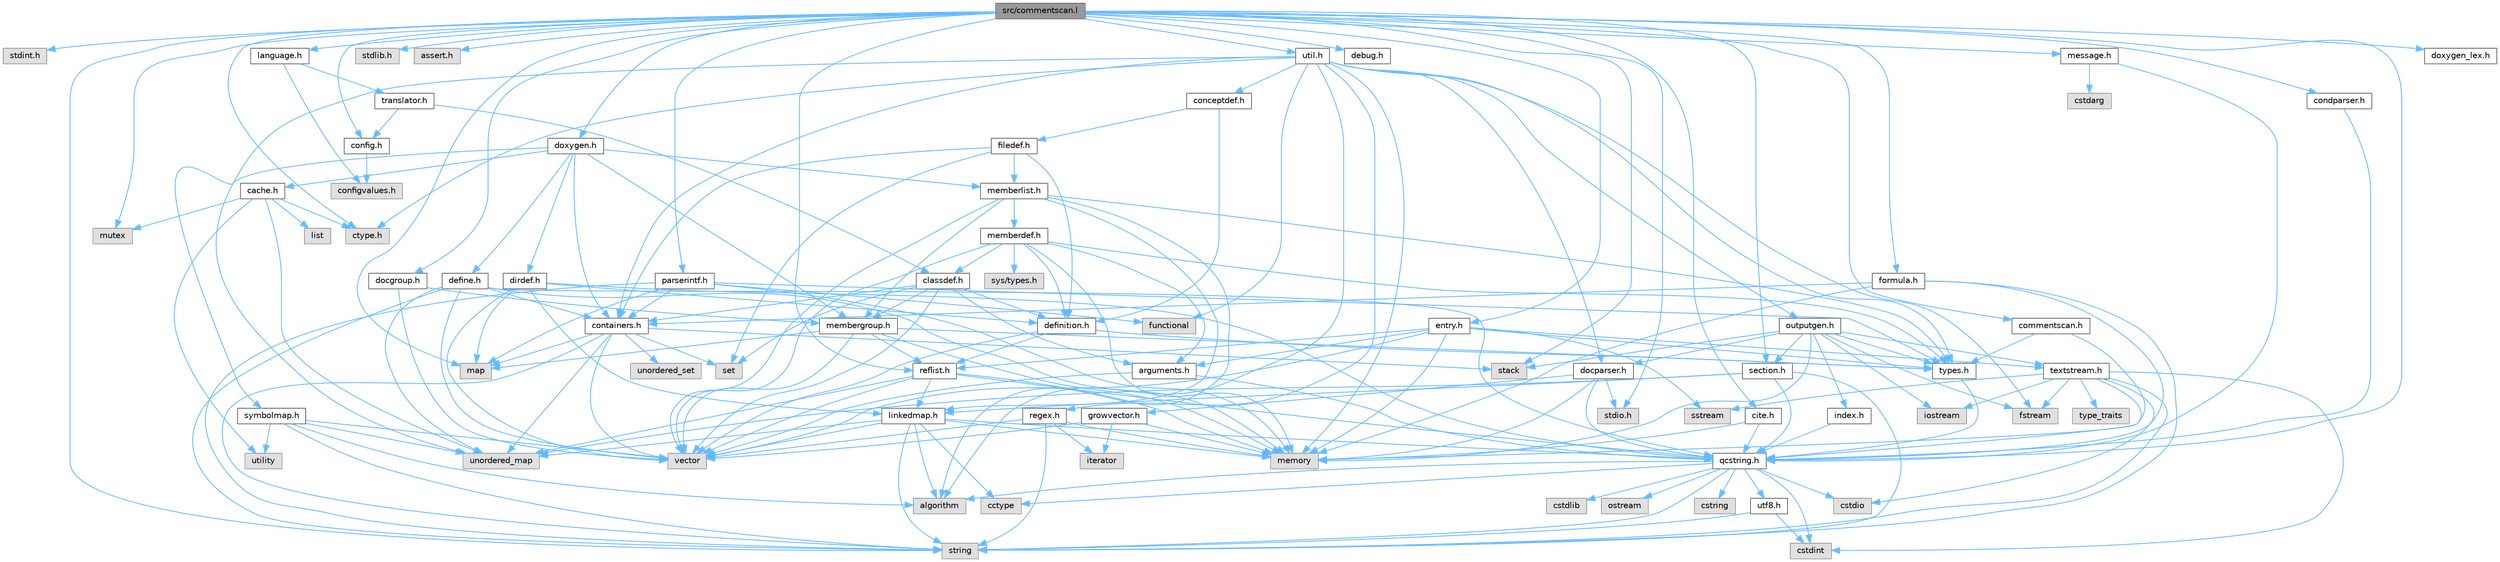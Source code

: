 digraph "src/commentscan.l"
{
 // INTERACTIVE_SVG=YES
 // LATEX_PDF_SIZE
  bgcolor="transparent";
  edge [fontname=Helvetica,fontsize=10,labelfontname=Helvetica,labelfontsize=10];
  node [fontname=Helvetica,fontsize=10,shape=box,height=0.2,width=0.4];
  Node1 [label="src/commentscan.l",height=0.2,width=0.4,color="gray40", fillcolor="grey60", style="filled", fontcolor="black",tooltip=" "];
  Node1 -> Node2 [color="steelblue1",style="solid"];
  Node2 [label="stdint.h",height=0.2,width=0.4,color="grey60", fillcolor="#E0E0E0", style="filled",tooltip=" "];
  Node1 -> Node3 [color="steelblue1",style="solid"];
  Node3 [label="map",height=0.2,width=0.4,color="grey60", fillcolor="#E0E0E0", style="filled",tooltip=" "];
  Node1 -> Node4 [color="steelblue1",style="solid"];
  Node4 [label="stack",height=0.2,width=0.4,color="grey60", fillcolor="#E0E0E0", style="filled",tooltip=" "];
  Node1 -> Node5 [color="steelblue1",style="solid"];
  Node5 [label="string",height=0.2,width=0.4,color="grey60", fillcolor="#E0E0E0", style="filled",tooltip=" "];
  Node1 -> Node6 [color="steelblue1",style="solid"];
  Node6 [label="mutex",height=0.2,width=0.4,color="grey60", fillcolor="#E0E0E0", style="filled",tooltip=" "];
  Node1 -> Node7 [color="steelblue1",style="solid"];
  Node7 [label="stdio.h",height=0.2,width=0.4,color="grey60", fillcolor="#E0E0E0", style="filled",tooltip=" "];
  Node1 -> Node8 [color="steelblue1",style="solid"];
  Node8 [label="stdlib.h",height=0.2,width=0.4,color="grey60", fillcolor="#E0E0E0", style="filled",tooltip=" "];
  Node1 -> Node9 [color="steelblue1",style="solid"];
  Node9 [label="assert.h",height=0.2,width=0.4,color="grey60", fillcolor="#E0E0E0", style="filled",tooltip=" "];
  Node1 -> Node10 [color="steelblue1",style="solid"];
  Node10 [label="ctype.h",height=0.2,width=0.4,color="grey60", fillcolor="#E0E0E0", style="filled",tooltip=" "];
  Node1 -> Node11 [color="steelblue1",style="solid"];
  Node11 [label="qcstring.h",height=0.2,width=0.4,color="grey40", fillcolor="white", style="filled",URL="$d7/d5c/qcstring_8h.html",tooltip=" "];
  Node11 -> Node5 [color="steelblue1",style="solid"];
  Node11 -> Node12 [color="steelblue1",style="solid"];
  Node12 [label="algorithm",height=0.2,width=0.4,color="grey60", fillcolor="#E0E0E0", style="filled",tooltip=" "];
  Node11 -> Node13 [color="steelblue1",style="solid"];
  Node13 [label="cctype",height=0.2,width=0.4,color="grey60", fillcolor="#E0E0E0", style="filled",tooltip=" "];
  Node11 -> Node14 [color="steelblue1",style="solid"];
  Node14 [label="cstring",height=0.2,width=0.4,color="grey60", fillcolor="#E0E0E0", style="filled",tooltip=" "];
  Node11 -> Node15 [color="steelblue1",style="solid"];
  Node15 [label="cstdio",height=0.2,width=0.4,color="grey60", fillcolor="#E0E0E0", style="filled",tooltip=" "];
  Node11 -> Node16 [color="steelblue1",style="solid"];
  Node16 [label="cstdlib",height=0.2,width=0.4,color="grey60", fillcolor="#E0E0E0", style="filled",tooltip=" "];
  Node11 -> Node17 [color="steelblue1",style="solid"];
  Node17 [label="cstdint",height=0.2,width=0.4,color="grey60", fillcolor="#E0E0E0", style="filled",tooltip=" "];
  Node11 -> Node18 [color="steelblue1",style="solid"];
  Node18 [label="ostream",height=0.2,width=0.4,color="grey60", fillcolor="#E0E0E0", style="filled",tooltip=" "];
  Node11 -> Node19 [color="steelblue1",style="solid"];
  Node19 [label="utf8.h",height=0.2,width=0.4,color="grey40", fillcolor="white", style="filled",URL="$db/d7c/utf8_8h.html",tooltip="Various UTF8 related helper functions."];
  Node19 -> Node17 [color="steelblue1",style="solid"];
  Node19 -> Node5 [color="steelblue1",style="solid"];
  Node1 -> Node20 [color="steelblue1",style="solid"];
  Node20 [label="cite.h",height=0.2,width=0.4,color="grey40", fillcolor="white", style="filled",URL="$d7/d69/cite_8h.html",tooltip=" "];
  Node20 -> Node21 [color="steelblue1",style="solid"];
  Node21 [label="memory",height=0.2,width=0.4,color="grey60", fillcolor="#E0E0E0", style="filled",tooltip=" "];
  Node20 -> Node11 [color="steelblue1",style="solid"];
  Node1 -> Node22 [color="steelblue1",style="solid"];
  Node22 [label="commentscan.h",height=0.2,width=0.4,color="grey40", fillcolor="white", style="filled",URL="$db/d0d/commentscan_8h.html",tooltip="Interface for the comment block scanner."];
  Node22 -> Node21 [color="steelblue1",style="solid"];
  Node22 -> Node23 [color="steelblue1",style="solid"];
  Node23 [label="types.h",height=0.2,width=0.4,color="grey40", fillcolor="white", style="filled",URL="$d9/d49/types_8h.html",tooltip="This file contains a number of basic enums and types."];
  Node23 -> Node11 [color="steelblue1",style="solid"];
  Node1 -> Node24 [color="steelblue1",style="solid"];
  Node24 [label="condparser.h",height=0.2,width=0.4,color="grey40", fillcolor="white", style="filled",URL="$d7/d6f/condparser_8h.html",tooltip=" "];
  Node24 -> Node11 [color="steelblue1",style="solid"];
  Node1 -> Node25 [color="steelblue1",style="solid"];
  Node25 [label="config.h",height=0.2,width=0.4,color="grey40", fillcolor="white", style="filled",URL="$db/d16/config_8h.html",tooltip=" "];
  Node25 -> Node26 [color="steelblue1",style="solid"];
  Node26 [label="configvalues.h",height=0.2,width=0.4,color="grey60", fillcolor="#E0E0E0", style="filled",tooltip=" "];
  Node1 -> Node27 [color="steelblue1",style="solid"];
  Node27 [label="debug.h",height=0.2,width=0.4,color="grey40", fillcolor="white", style="filled",URL="$db/d16/debug_8h.html",tooltip=" "];
  Node1 -> Node28 [color="steelblue1",style="solid"];
  Node28 [label="docgroup.h",height=0.2,width=0.4,color="grey40", fillcolor="white", style="filled",URL="$d4/d32/docgroup_8h.html",tooltip=" "];
  Node28 -> Node29 [color="steelblue1",style="solid"];
  Node29 [label="vector",height=0.2,width=0.4,color="grey60", fillcolor="#E0E0E0", style="filled",tooltip=" "];
  Node28 -> Node30 [color="steelblue1",style="solid"];
  Node30 [label="membergroup.h",height=0.2,width=0.4,color="grey40", fillcolor="white", style="filled",URL="$d9/d11/membergroup_8h.html",tooltip=" "];
  Node30 -> Node29 [color="steelblue1",style="solid"];
  Node30 -> Node3 [color="steelblue1",style="solid"];
  Node30 -> Node21 [color="steelblue1",style="solid"];
  Node30 -> Node23 [color="steelblue1",style="solid"];
  Node30 -> Node31 [color="steelblue1",style="solid"];
  Node31 [label="reflist.h",height=0.2,width=0.4,color="grey40", fillcolor="white", style="filled",URL="$d1/d02/reflist_8h.html",tooltip=" "];
  Node31 -> Node29 [color="steelblue1",style="solid"];
  Node31 -> Node32 [color="steelblue1",style="solid"];
  Node32 [label="unordered_map",height=0.2,width=0.4,color="grey60", fillcolor="#E0E0E0", style="filled",tooltip=" "];
  Node31 -> Node21 [color="steelblue1",style="solid"];
  Node31 -> Node11 [color="steelblue1",style="solid"];
  Node31 -> Node33 [color="steelblue1",style="solid"];
  Node33 [label="linkedmap.h",height=0.2,width=0.4,color="grey40", fillcolor="white", style="filled",URL="$da/de1/linkedmap_8h.html",tooltip=" "];
  Node33 -> Node32 [color="steelblue1",style="solid"];
  Node33 -> Node29 [color="steelblue1",style="solid"];
  Node33 -> Node21 [color="steelblue1",style="solid"];
  Node33 -> Node5 [color="steelblue1",style="solid"];
  Node33 -> Node12 [color="steelblue1",style="solid"];
  Node33 -> Node13 [color="steelblue1",style="solid"];
  Node33 -> Node11 [color="steelblue1",style="solid"];
  Node1 -> Node34 [color="steelblue1",style="solid"];
  Node34 [label="doxygen.h",height=0.2,width=0.4,color="grey40", fillcolor="white", style="filled",URL="$d1/da1/doxygen_8h.html",tooltip=" "];
  Node34 -> Node35 [color="steelblue1",style="solid"];
  Node35 [label="containers.h",height=0.2,width=0.4,color="grey40", fillcolor="white", style="filled",URL="$d5/d75/containers_8h.html",tooltip=" "];
  Node35 -> Node29 [color="steelblue1",style="solid"];
  Node35 -> Node5 [color="steelblue1",style="solid"];
  Node35 -> Node36 [color="steelblue1",style="solid"];
  Node36 [label="set",height=0.2,width=0.4,color="grey60", fillcolor="#E0E0E0", style="filled",tooltip=" "];
  Node35 -> Node3 [color="steelblue1",style="solid"];
  Node35 -> Node37 [color="steelblue1",style="solid"];
  Node37 [label="unordered_set",height=0.2,width=0.4,color="grey60", fillcolor="#E0E0E0", style="filled",tooltip=" "];
  Node35 -> Node32 [color="steelblue1",style="solid"];
  Node35 -> Node4 [color="steelblue1",style="solid"];
  Node34 -> Node30 [color="steelblue1",style="solid"];
  Node34 -> Node38 [color="steelblue1",style="solid"];
  Node38 [label="dirdef.h",height=0.2,width=0.4,color="grey40", fillcolor="white", style="filled",URL="$d6/d15/dirdef_8h.html",tooltip=" "];
  Node38 -> Node29 [color="steelblue1",style="solid"];
  Node38 -> Node3 [color="steelblue1",style="solid"];
  Node38 -> Node11 [color="steelblue1",style="solid"];
  Node38 -> Node33 [color="steelblue1",style="solid"];
  Node38 -> Node39 [color="steelblue1",style="solid"];
  Node39 [label="definition.h",height=0.2,width=0.4,color="grey40", fillcolor="white", style="filled",URL="$df/da1/definition_8h.html",tooltip=" "];
  Node39 -> Node29 [color="steelblue1",style="solid"];
  Node39 -> Node23 [color="steelblue1",style="solid"];
  Node39 -> Node31 [color="steelblue1",style="solid"];
  Node34 -> Node40 [color="steelblue1",style="solid"];
  Node40 [label="memberlist.h",height=0.2,width=0.4,color="grey40", fillcolor="white", style="filled",URL="$dd/d78/memberlist_8h.html",tooltip=" "];
  Node40 -> Node29 [color="steelblue1",style="solid"];
  Node40 -> Node12 [color="steelblue1",style="solid"];
  Node40 -> Node41 [color="steelblue1",style="solid"];
  Node41 [label="memberdef.h",height=0.2,width=0.4,color="grey40", fillcolor="white", style="filled",URL="$d4/d46/memberdef_8h.html",tooltip=" "];
  Node41 -> Node29 [color="steelblue1",style="solid"];
  Node41 -> Node21 [color="steelblue1",style="solid"];
  Node41 -> Node42 [color="steelblue1",style="solid"];
  Node42 [label="sys/types.h",height=0.2,width=0.4,color="grey60", fillcolor="#E0E0E0", style="filled",tooltip=" "];
  Node41 -> Node23 [color="steelblue1",style="solid"];
  Node41 -> Node39 [color="steelblue1",style="solid"];
  Node41 -> Node43 [color="steelblue1",style="solid"];
  Node43 [label="arguments.h",height=0.2,width=0.4,color="grey40", fillcolor="white", style="filled",URL="$df/d9b/arguments_8h.html",tooltip=" "];
  Node43 -> Node29 [color="steelblue1",style="solid"];
  Node43 -> Node11 [color="steelblue1",style="solid"];
  Node41 -> Node44 [color="steelblue1",style="solid"];
  Node44 [label="classdef.h",height=0.2,width=0.4,color="grey40", fillcolor="white", style="filled",URL="$d1/da6/classdef_8h.html",tooltip=" "];
  Node44 -> Node29 [color="steelblue1",style="solid"];
  Node44 -> Node36 [color="steelblue1",style="solid"];
  Node44 -> Node35 [color="steelblue1",style="solid"];
  Node44 -> Node39 [color="steelblue1",style="solid"];
  Node44 -> Node43 [color="steelblue1",style="solid"];
  Node44 -> Node30 [color="steelblue1",style="solid"];
  Node40 -> Node33 [color="steelblue1",style="solid"];
  Node40 -> Node23 [color="steelblue1",style="solid"];
  Node40 -> Node30 [color="steelblue1",style="solid"];
  Node34 -> Node45 [color="steelblue1",style="solid"];
  Node45 [label="define.h",height=0.2,width=0.4,color="grey40", fillcolor="white", style="filled",URL="$df/d67/define_8h.html",tooltip=" "];
  Node45 -> Node29 [color="steelblue1",style="solid"];
  Node45 -> Node21 [color="steelblue1",style="solid"];
  Node45 -> Node5 [color="steelblue1",style="solid"];
  Node45 -> Node32 [color="steelblue1",style="solid"];
  Node45 -> Node11 [color="steelblue1",style="solid"];
  Node45 -> Node35 [color="steelblue1",style="solid"];
  Node34 -> Node46 [color="steelblue1",style="solid"];
  Node46 [label="cache.h",height=0.2,width=0.4,color="grey40", fillcolor="white", style="filled",URL="$d3/d26/cache_8h.html",tooltip=" "];
  Node46 -> Node47 [color="steelblue1",style="solid"];
  Node47 [label="list",height=0.2,width=0.4,color="grey60", fillcolor="#E0E0E0", style="filled",tooltip=" "];
  Node46 -> Node32 [color="steelblue1",style="solid"];
  Node46 -> Node6 [color="steelblue1",style="solid"];
  Node46 -> Node48 [color="steelblue1",style="solid"];
  Node48 [label="utility",height=0.2,width=0.4,color="grey60", fillcolor="#E0E0E0", style="filled",tooltip=" "];
  Node46 -> Node10 [color="steelblue1",style="solid"];
  Node34 -> Node49 [color="steelblue1",style="solid"];
  Node49 [label="symbolmap.h",height=0.2,width=0.4,color="grey40", fillcolor="white", style="filled",URL="$d7/ddd/symbolmap_8h.html",tooltip=" "];
  Node49 -> Node12 [color="steelblue1",style="solid"];
  Node49 -> Node32 [color="steelblue1",style="solid"];
  Node49 -> Node29 [color="steelblue1",style="solid"];
  Node49 -> Node5 [color="steelblue1",style="solid"];
  Node49 -> Node48 [color="steelblue1",style="solid"];
  Node1 -> Node50 [color="steelblue1",style="solid"];
  Node50 [label="entry.h",height=0.2,width=0.4,color="grey40", fillcolor="white", style="filled",URL="$d1/dc6/entry_8h.html",tooltip=" "];
  Node50 -> Node29 [color="steelblue1",style="solid"];
  Node50 -> Node21 [color="steelblue1",style="solid"];
  Node50 -> Node51 [color="steelblue1",style="solid"];
  Node51 [label="sstream",height=0.2,width=0.4,color="grey60", fillcolor="#E0E0E0", style="filled",tooltip=" "];
  Node50 -> Node23 [color="steelblue1",style="solid"];
  Node50 -> Node43 [color="steelblue1",style="solid"];
  Node50 -> Node31 [color="steelblue1",style="solid"];
  Node50 -> Node52 [color="steelblue1",style="solid"];
  Node52 [label="textstream.h",height=0.2,width=0.4,color="grey40", fillcolor="white", style="filled",URL="$d4/d7d/textstream_8h.html",tooltip=" "];
  Node52 -> Node5 [color="steelblue1",style="solid"];
  Node52 -> Node53 [color="steelblue1",style="solid"];
  Node53 [label="iostream",height=0.2,width=0.4,color="grey60", fillcolor="#E0E0E0", style="filled",tooltip=" "];
  Node52 -> Node51 [color="steelblue1",style="solid"];
  Node52 -> Node17 [color="steelblue1",style="solid"];
  Node52 -> Node15 [color="steelblue1",style="solid"];
  Node52 -> Node54 [color="steelblue1",style="solid"];
  Node54 [label="fstream",height=0.2,width=0.4,color="grey60", fillcolor="#E0E0E0", style="filled",tooltip=" "];
  Node52 -> Node55 [color="steelblue1",style="solid"];
  Node55 [label="type_traits",height=0.2,width=0.4,color="grey60", fillcolor="#E0E0E0", style="filled",tooltip=" "];
  Node52 -> Node11 [color="steelblue1",style="solid"];
  Node1 -> Node56 [color="steelblue1",style="solid"];
  Node56 [label="formula.h",height=0.2,width=0.4,color="grey40", fillcolor="white", style="filled",URL="$d3/d9a/formula_8h.html",tooltip=" "];
  Node56 -> Node21 [color="steelblue1",style="solid"];
  Node56 -> Node5 [color="steelblue1",style="solid"];
  Node56 -> Node11 [color="steelblue1",style="solid"];
  Node56 -> Node35 [color="steelblue1",style="solid"];
  Node1 -> Node57 [color="steelblue1",style="solid"];
  Node57 [label="language.h",height=0.2,width=0.4,color="grey40", fillcolor="white", style="filled",URL="$d8/dce/language_8h.html",tooltip=" "];
  Node57 -> Node58 [color="steelblue1",style="solid"];
  Node58 [label="translator.h",height=0.2,width=0.4,color="grey40", fillcolor="white", style="filled",URL="$d9/df1/translator_8h.html",tooltip=" "];
  Node58 -> Node44 [color="steelblue1",style="solid"];
  Node58 -> Node25 [color="steelblue1",style="solid"];
  Node57 -> Node26 [color="steelblue1",style="solid"];
  Node1 -> Node59 [color="steelblue1",style="solid"];
  Node59 [label="message.h",height=0.2,width=0.4,color="grey40", fillcolor="white", style="filled",URL="$d2/d0d/message_8h.html",tooltip=" "];
  Node59 -> Node60 [color="steelblue1",style="solid"];
  Node60 [label="cstdarg",height=0.2,width=0.4,color="grey60", fillcolor="#E0E0E0", style="filled",tooltip=" "];
  Node59 -> Node11 [color="steelblue1",style="solid"];
  Node1 -> Node61 [color="steelblue1",style="solid"];
  Node61 [label="parserintf.h",height=0.2,width=0.4,color="grey40", fillcolor="white", style="filled",URL="$da/d55/parserintf_8h.html",tooltip=" "];
  Node61 -> Node62 [color="steelblue1",style="solid"];
  Node62 [label="functional",height=0.2,width=0.4,color="grey60", fillcolor="#E0E0E0", style="filled",tooltip=" "];
  Node61 -> Node21 [color="steelblue1",style="solid"];
  Node61 -> Node3 [color="steelblue1",style="solid"];
  Node61 -> Node5 [color="steelblue1",style="solid"];
  Node61 -> Node23 [color="steelblue1",style="solid"];
  Node61 -> Node35 [color="steelblue1",style="solid"];
  Node1 -> Node31 [color="steelblue1",style="solid"];
  Node1 -> Node63 [color="steelblue1",style="solid"];
  Node63 [label="section.h",height=0.2,width=0.4,color="grey40", fillcolor="white", style="filled",URL="$d1/d2a/section_8h.html",tooltip=" "];
  Node63 -> Node5 [color="steelblue1",style="solid"];
  Node63 -> Node32 [color="steelblue1",style="solid"];
  Node63 -> Node11 [color="steelblue1",style="solid"];
  Node63 -> Node33 [color="steelblue1",style="solid"];
  Node1 -> Node64 [color="steelblue1",style="solid"];
  Node64 [label="util.h",height=0.2,width=0.4,color="grey40", fillcolor="white", style="filled",URL="$d8/d3c/util_8h.html",tooltip="A bunch of utility functions."];
  Node64 -> Node21 [color="steelblue1",style="solid"];
  Node64 -> Node32 [color="steelblue1",style="solid"];
  Node64 -> Node12 [color="steelblue1",style="solid"];
  Node64 -> Node62 [color="steelblue1",style="solid"];
  Node64 -> Node54 [color="steelblue1",style="solid"];
  Node64 -> Node10 [color="steelblue1",style="solid"];
  Node64 -> Node23 [color="steelblue1",style="solid"];
  Node64 -> Node65 [color="steelblue1",style="solid"];
  Node65 [label="docparser.h",height=0.2,width=0.4,color="grey40", fillcolor="white", style="filled",URL="$de/d9c/docparser_8h.html",tooltip=" "];
  Node65 -> Node7 [color="steelblue1",style="solid"];
  Node65 -> Node21 [color="steelblue1",style="solid"];
  Node65 -> Node11 [color="steelblue1",style="solid"];
  Node65 -> Node66 [color="steelblue1",style="solid"];
  Node66 [label="growvector.h",height=0.2,width=0.4,color="grey40", fillcolor="white", style="filled",URL="$d7/d50/growvector_8h.html",tooltip=" "];
  Node66 -> Node29 [color="steelblue1",style="solid"];
  Node66 -> Node21 [color="steelblue1",style="solid"];
  Node66 -> Node67 [color="steelblue1",style="solid"];
  Node67 [label="iterator",height=0.2,width=0.4,color="grey60", fillcolor="#E0E0E0", style="filled",tooltip=" "];
  Node64 -> Node35 [color="steelblue1",style="solid"];
  Node64 -> Node68 [color="steelblue1",style="solid"];
  Node68 [label="outputgen.h",height=0.2,width=0.4,color="grey40", fillcolor="white", style="filled",URL="$df/d06/outputgen_8h.html",tooltip=" "];
  Node68 -> Node21 [color="steelblue1",style="solid"];
  Node68 -> Node4 [color="steelblue1",style="solid"];
  Node68 -> Node53 [color="steelblue1",style="solid"];
  Node68 -> Node54 [color="steelblue1",style="solid"];
  Node68 -> Node23 [color="steelblue1",style="solid"];
  Node68 -> Node69 [color="steelblue1",style="solid"];
  Node69 [label="index.h",height=0.2,width=0.4,color="grey40", fillcolor="white", style="filled",URL="$d1/db5/index_8h.html",tooltip=" "];
  Node69 -> Node11 [color="steelblue1",style="solid"];
  Node68 -> Node63 [color="steelblue1",style="solid"];
  Node68 -> Node52 [color="steelblue1",style="solid"];
  Node68 -> Node65 [color="steelblue1",style="solid"];
  Node64 -> Node70 [color="steelblue1",style="solid"];
  Node70 [label="regex.h",height=0.2,width=0.4,color="grey40", fillcolor="white", style="filled",URL="$d1/d21/regex_8h.html",tooltip=" "];
  Node70 -> Node21 [color="steelblue1",style="solid"];
  Node70 -> Node5 [color="steelblue1",style="solid"];
  Node70 -> Node29 [color="steelblue1",style="solid"];
  Node70 -> Node67 [color="steelblue1",style="solid"];
  Node64 -> Node71 [color="steelblue1",style="solid"];
  Node71 [label="conceptdef.h",height=0.2,width=0.4,color="grey40", fillcolor="white", style="filled",URL="$da/df1/conceptdef_8h.html",tooltip=" "];
  Node71 -> Node39 [color="steelblue1",style="solid"];
  Node71 -> Node72 [color="steelblue1",style="solid"];
  Node72 [label="filedef.h",height=0.2,width=0.4,color="grey40", fillcolor="white", style="filled",URL="$d4/d3a/filedef_8h.html",tooltip=" "];
  Node72 -> Node36 [color="steelblue1",style="solid"];
  Node72 -> Node39 [color="steelblue1",style="solid"];
  Node72 -> Node40 [color="steelblue1",style="solid"];
  Node72 -> Node35 [color="steelblue1",style="solid"];
  Node1 -> Node73 [color="steelblue1",style="solid"];
  Node73 [label="doxygen_lex.h",height=0.2,width=0.4,color="grey40", fillcolor="white", style="filled",URL="$d6/da5/doxygen__lex_8h.html",tooltip=" "];
}
